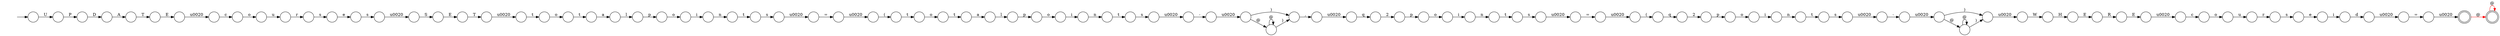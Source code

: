 digraph Automaton {
  rankdir = LR;
  0 [shape=circle,label=""];
  0 -> 2 [label="\u0020"]
  1 [shape=circle,label=""];
  1 -> 30 [label="o"]
  2 [shape=circle,label=""];
  2 -> 32 [label="q"]
  3 [shape=circle,label=""];
  3 -> 51 [label="d"]
  4 [shape=circle,label=""];
  4 -> 95 [label="i"]
  5 [shape=circle,label=""];
  5 -> 93 [label="i"]
  6 [shape=circle,label=""];
  initial [shape=plaintext,label=""];
  initial -> 6
  6 -> 17 [label="U"]
  7 [shape=circle,label=""];
  7 -> 8 [label="D"]
  8 [shape=circle,label=""];
  8 -> 35 [label="A"]
  9 [shape=circle,label=""];
  9 -> 40 [label="p"]
  10 [shape=circle,label=""];
  10 -> 33 [label="="]
  11 [shape=circle,label=""];
  11 -> 67 [label="p"]
  12 [shape=circle,label=""];
  12 -> 41 [label="i"]
  13 [shape=circle,label=""];
  13 -> 52 [label="s"]
  14 [shape=circle,label=""];
  14 -> 44 [label="s"]
  15 [shape=circle,label=""];
  15 -> 63 [label="H"]
  16 [shape=circle,label=""];
  16 -> 39 [label="t"]
  17 [shape=circle,label=""];
  17 -> 7 [label="P"]
  18 [shape=circle,label=""];
  18 -> 84 [label="p"]
  19 [shape=circle,label=""];
  19 -> 49 [label="s"]
  20 [shape=doublecircle,label=""];
  20 -> 20 [label="@",color=red]
  21 [shape=doublecircle,label=""];
  21 -> 20 [label="@",color=red]
  22 [shape=circle,label=""];
  22 -> 66 [label="q"]
  23 [shape=circle,label=""];
  23 -> 25 [label=")"]
  23 -> 26 [label="@"]
  24 [shape=circle,label=""];
  24 -> 15 [label="W"]
  25 [shape=circle,label=""];
  25 -> 0 [label=","]
  26 [shape=circle,label=""];
  26 -> 25 [label=")"]
  26 -> 26 [label="@"]
  27 [shape=circle,label=""];
  27 -> 19 [label="r"]
  28 [shape=circle,label=""];
  28 -> 73 [label="\u0020"]
  29 [shape=circle,label=""];
  29 -> 13 [label="t"]
  30 [shape=circle,label=""];
  30 -> 27 [label="u"]
  31 [shape=circle,label=""];
  31 -> 21 [label="\u0020"]
  32 [shape=circle,label=""];
  32 -> 34 [label="2"]
  33 [shape=circle,label=""];
  33 -> 88 [label="\u0020"]
  34 [shape=circle,label=""];
  34 -> 43 [label="p"]
  35 [shape=circle,label=""];
  35 -> 68 [label="T"]
  36 [shape=circle,label=""];
  36 -> 16 [label="o"]
  37 [shape=circle,label=""];
  37 -> 38 [label="n"]
  38 [shape=circle,label=""];
  38 -> 61 [label="t"]
  39 [shape=circle,label=""];
  39 -> 59 [label="a"]
  40 [shape=circle,label=""];
  40 -> 4 [label="o"]
  41 [shape=circle,label=""];
  41 -> 29 [label="n"]
  42 [shape=circle,label=""];
  42 -> 24 [label="\u0020"]
  43 [shape=circle,label=""];
  43 -> 5 [label="o"]
  44 [shape=circle,label=""];
  44 -> 58 [label="\u0020"]
  45 [shape=circle,label=""];
  45 -> 60 [label="u"]
  46 [shape=circle,label=""];
  46 -> 81 [label="t"]
  47 [shape=circle,label=""];
  47 -> 91 [label="-"]
  48 [shape=circle,label=""];
  48 -> 55 [label="\u0020"]
  49 [shape=circle,label=""];
  49 -> 80 [label="e"]
  50 [shape=circle,label=""];
  50 -> 75 [label="E"]
  51 [shape=circle,label=""];
  51 -> 53 [label="\u0020"]
  52 [shape=circle,label=""];
  52 -> 47 [label="\u0020"]
  53 [shape=circle,label=""];
  53 -> 31 [label="="]
  54 [shape=circle,label=""];
  54 -> 1 [label="c"]
  55 [shape=circle,label=""];
  55 -> 22 [label="("]
  56 [shape=circle,label=""];
  56 -> 54 [label="\u0020"]
  57 [shape=circle,label=""];
  57 -> 62 [label="R"]
  58 [shape=circle,label=""];
  58 -> 48 [label="="]
  59 [shape=circle,label=""];
  59 -> 9 [label="l"]
  60 [shape=circle,label=""];
  60 -> 76 [label="r"]
  61 [shape=circle,label=""];
  61 -> 79 [label="s"]
  62 [shape=circle,label=""];
  62 -> 56 [label="E"]
  63 [shape=circle,label=""];
  63 -> 57 [label="E"]
  64 [shape=circle,label=""];
  64 -> 77 [label="c"]
  65 [shape=circle,label=""];
  65 -> 96 [label="e"]
  66 [shape=circle,label=""];
  66 -> 18 [label="2"]
  67 [shape=circle,label=""];
  67 -> 12 [label="o"]
  68 [shape=circle,label=""];
  68 -> 92 [label="E"]
  69 [shape=circle,label=""];
  69 -> 83 [label="t"]
  70 [shape=circle,label=""];
  70 -> 10 [label="\u0020"]
  71 [shape=circle,label=""];
  71 -> 94 [label="t"]
  72 [shape=circle,label=""];
  72 -> 87 [label="-"]
  73 [shape=circle,label=""];
  73 -> 36 [label="t"]
  74 [shape=circle,label=""];
  74 -> 85 [label="\u0020"]
  75 [shape=circle,label=""];
  75 -> 28 [label="T"]
  76 [shape=circle,label=""];
  76 -> 65 [label="s"]
  77 [shape=circle,label=""];
  77 -> 45 [label="o"]
  78 [shape=circle,label=""];
  78 -> 11 [label="l"]
  79 [shape=circle,label=""];
  79 -> 72 [label="\u0020"]
  80 [shape=circle,label=""];
  80 -> 3 [label="i"]
  81 [shape=circle,label=""];
  81 -> 71 [label="o"]
  82 [shape=circle,label=""];
  82 -> 42 [label=")"]
  82 -> 82 [label="@"]
  83 [shape=circle,label=""];
  83 -> 70 [label="s"]
  84 [shape=circle,label=""];
  84 -> 89 [label="o"]
  85 [shape=circle,label=""];
  85 -> 50 [label="S"]
  86 [shape=circle,label=""];
  86 -> 14 [label="t"]
  87 [shape=circle,label=""];
  87 -> 90 [label="\u0020"]
  88 [shape=circle,label=""];
  88 -> 46 [label="("]
  89 [shape=circle,label=""];
  89 -> 37 [label="i"]
  90 [shape=circle,label=""];
  90 -> 42 [label=")"]
  90 -> 82 [label="@"]
  91 [shape=circle,label=""];
  91 -> 23 [label="\u0020"]
  92 [shape=circle,label=""];
  92 -> 64 [label="\u0020"]
  93 [shape=circle,label=""];
  93 -> 86 [label="n"]
  94 [shape=circle,label=""];
  94 -> 78 [label="a"]
  95 [shape=circle,label=""];
  95 -> 69 [label="n"]
  96 [shape=circle,label=""];
  96 -> 74 [label="s"]
}
